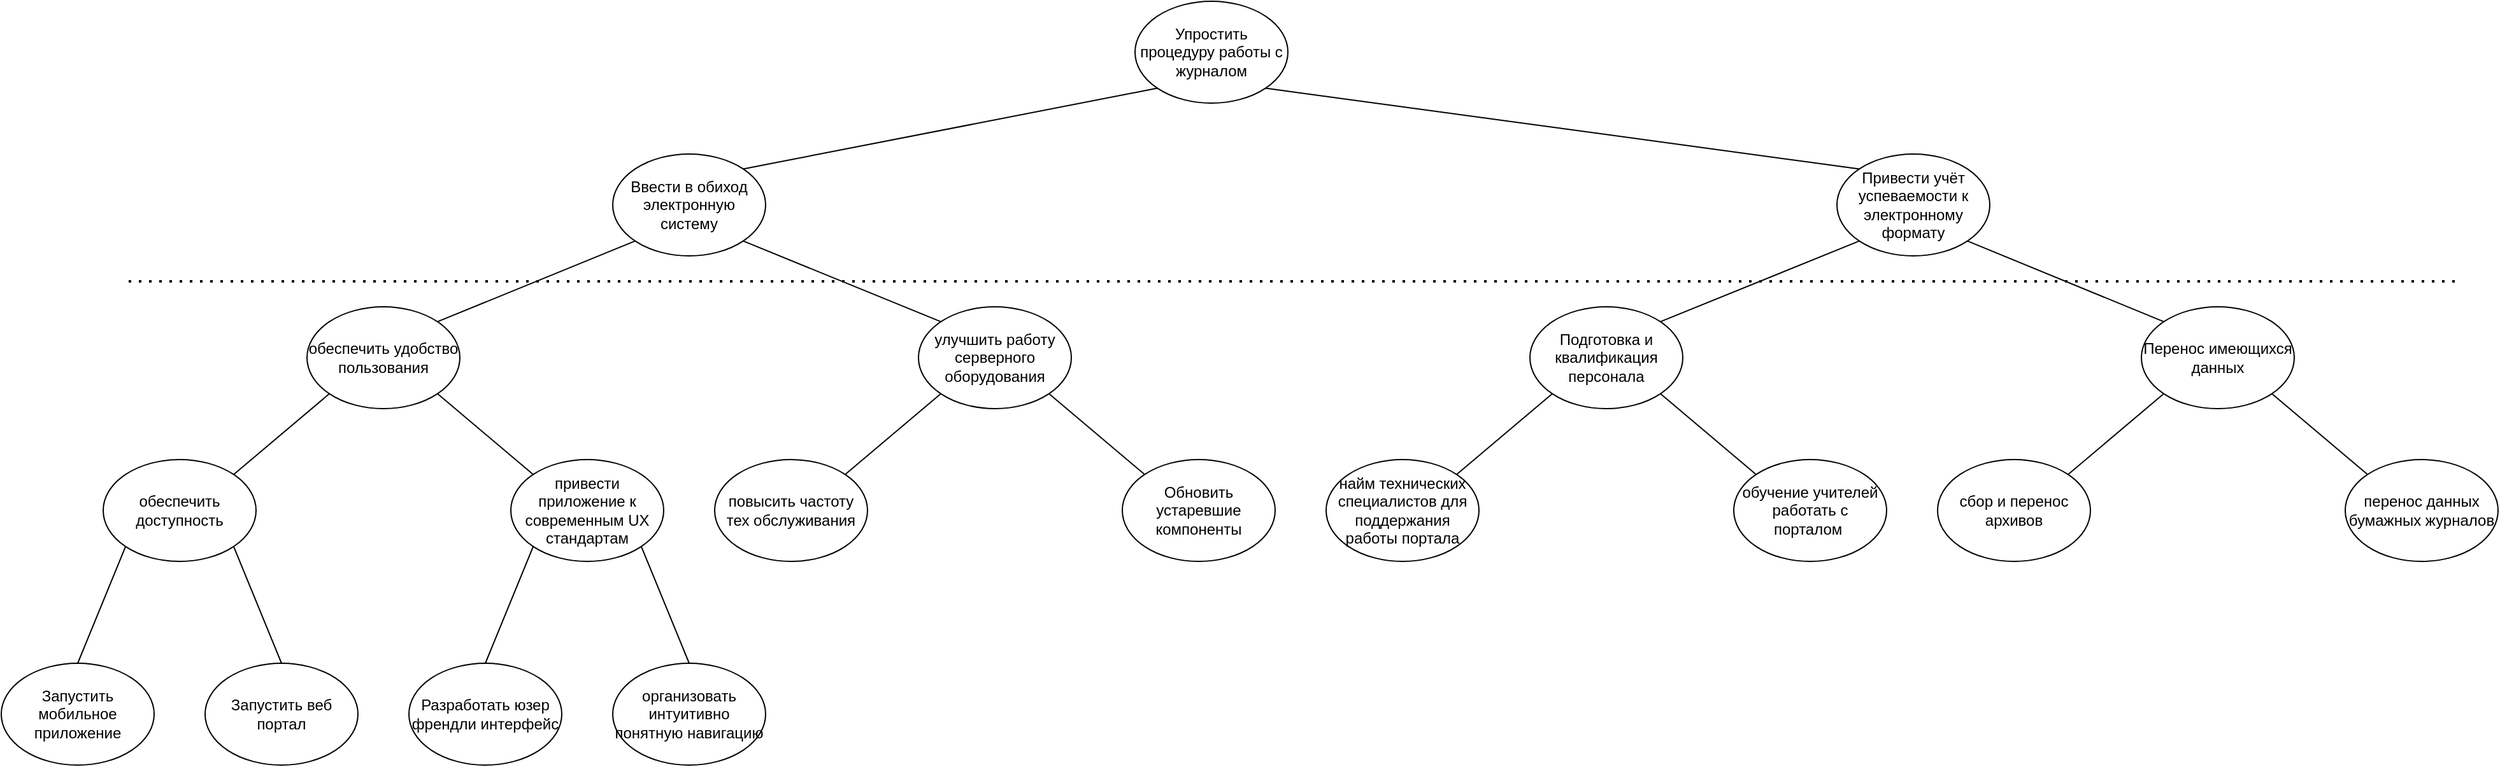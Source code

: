 <mxfile version="16.1.0" type="github">
  <diagram id="NjhTPVbKQHHZxHIw1Mg0" name="Page-1">
    <mxGraphModel dx="2933" dy="987" grid="1" gridSize="10" guides="1" tooltips="1" connect="1" arrows="1" fold="1" page="1" pageScale="1" pageWidth="827" pageHeight="1169" math="0" shadow="0">
      <root>
        <mxCell id="0" />
        <mxCell id="1" parent="0" />
        <mxCell id="x4UWKTNgoqD-uEIDpkws-1" value="Упростить процедуру работы с журналом" style="ellipse;whiteSpace=wrap;html=1;" vertex="1" parent="1">
          <mxGeometry x="690" y="40" width="120" height="80" as="geometry" />
        </mxCell>
        <mxCell id="x4UWKTNgoqD-uEIDpkws-2" value="Ввести в обиход электронную систему" style="ellipse;whiteSpace=wrap;html=1;" vertex="1" parent="1">
          <mxGeometry x="280" y="160" width="120" height="80" as="geometry" />
        </mxCell>
        <mxCell id="x4UWKTNgoqD-uEIDpkws-3" value="" style="endArrow=none;html=1;rounded=0;entryX=0;entryY=1;entryDx=0;entryDy=0;exitX=1;exitY=0;exitDx=0;exitDy=0;" edge="1" parent="1" source="x4UWKTNgoqD-uEIDpkws-2" target="x4UWKTNgoqD-uEIDpkws-1">
          <mxGeometry width="50" height="50" relative="1" as="geometry">
            <mxPoint x="390" y="240" as="sourcePoint" />
            <mxPoint x="440" y="190" as="targetPoint" />
          </mxGeometry>
        </mxCell>
        <mxCell id="x4UWKTNgoqD-uEIDpkws-4" value="обеспечить удобство пользования" style="ellipse;whiteSpace=wrap;html=1;" vertex="1" parent="1">
          <mxGeometry x="40" y="280" width="120" height="80" as="geometry" />
        </mxCell>
        <mxCell id="x4UWKTNgoqD-uEIDpkws-5" value="" style="endArrow=none;html=1;rounded=0;entryX=0;entryY=1;entryDx=0;entryDy=0;exitX=1;exitY=0;exitDx=0;exitDy=0;" edge="1" parent="1" source="x4UWKTNgoqD-uEIDpkws-4" target="x4UWKTNgoqD-uEIDpkws-2">
          <mxGeometry width="50" height="50" relative="1" as="geometry">
            <mxPoint x="60" y="320" as="sourcePoint" />
            <mxPoint x="110" y="270" as="targetPoint" />
          </mxGeometry>
        </mxCell>
        <mxCell id="x4UWKTNgoqD-uEIDpkws-6" value="обеспечить доступность" style="ellipse;whiteSpace=wrap;html=1;" vertex="1" parent="1">
          <mxGeometry x="-120" y="400" width="120" height="80" as="geometry" />
        </mxCell>
        <mxCell id="x4UWKTNgoqD-uEIDpkws-7" value="" style="endArrow=none;html=1;rounded=0;entryX=0;entryY=1;entryDx=0;entryDy=0;exitX=1;exitY=0;exitDx=0;exitDy=0;" edge="1" parent="1" source="x4UWKTNgoqD-uEIDpkws-6" target="x4UWKTNgoqD-uEIDpkws-4">
          <mxGeometry width="50" height="50" relative="1" as="geometry">
            <mxPoint y="410" as="sourcePoint" />
            <mxPoint x="50" y="360" as="targetPoint" />
            <Array as="points" />
          </mxGeometry>
        </mxCell>
        <mxCell id="x4UWKTNgoqD-uEIDpkws-8" value="Запустить мобильное приложение" style="ellipse;whiteSpace=wrap;html=1;" vertex="1" parent="1">
          <mxGeometry x="-200" y="560" width="120" height="80" as="geometry" />
        </mxCell>
        <mxCell id="x4UWKTNgoqD-uEIDpkws-9" value="" style="endArrow=none;html=1;rounded=0;entryX=0;entryY=1;entryDx=0;entryDy=0;exitX=0.5;exitY=0;exitDx=0;exitDy=0;" edge="1" parent="1" source="x4UWKTNgoqD-uEIDpkws-8" target="x4UWKTNgoqD-uEIDpkws-6">
          <mxGeometry width="50" height="50" relative="1" as="geometry">
            <mxPoint x="-160" y="560" as="sourcePoint" />
            <mxPoint x="-110" y="510" as="targetPoint" />
          </mxGeometry>
        </mxCell>
        <mxCell id="x4UWKTNgoqD-uEIDpkws-10" value="Запустить веб портал" style="ellipse;whiteSpace=wrap;html=1;" vertex="1" parent="1">
          <mxGeometry x="-40" y="560" width="120" height="80" as="geometry" />
        </mxCell>
        <mxCell id="x4UWKTNgoqD-uEIDpkws-11" value="" style="endArrow=none;html=1;rounded=0;entryX=1;entryY=1;entryDx=0;entryDy=0;exitX=0.5;exitY=0;exitDx=0;exitDy=0;" edge="1" parent="1" source="x4UWKTNgoqD-uEIDpkws-10" target="x4UWKTNgoqD-uEIDpkws-6">
          <mxGeometry width="50" height="50" relative="1" as="geometry">
            <mxPoint x="290" y="530" as="sourcePoint" />
            <mxPoint x="340" y="480" as="targetPoint" />
          </mxGeometry>
        </mxCell>
        <mxCell id="x4UWKTNgoqD-uEIDpkws-12" value="привести приложение к современным UX стандартам" style="ellipse;whiteSpace=wrap;html=1;" vertex="1" parent="1">
          <mxGeometry x="200" y="400" width="120" height="80" as="geometry" />
        </mxCell>
        <mxCell id="x4UWKTNgoqD-uEIDpkws-13" value="" style="endArrow=none;html=1;rounded=0;entryX=1;entryY=1;entryDx=0;entryDy=0;exitX=0;exitY=0;exitDx=0;exitDy=0;" edge="1" parent="1" source="x4UWKTNgoqD-uEIDpkws-12" target="x4UWKTNgoqD-uEIDpkws-4">
          <mxGeometry width="50" height="50" relative="1" as="geometry">
            <mxPoint x="310" y="370" as="sourcePoint" />
            <mxPoint x="360" y="320" as="targetPoint" />
          </mxGeometry>
        </mxCell>
        <mxCell id="x4UWKTNgoqD-uEIDpkws-14" value="Разработать юзер френдли интерфейс" style="ellipse;whiteSpace=wrap;html=1;" vertex="1" parent="1">
          <mxGeometry x="120" y="560" width="120" height="80" as="geometry" />
        </mxCell>
        <mxCell id="x4UWKTNgoqD-uEIDpkws-15" value="организовать интуитивно понятную навигацию" style="ellipse;whiteSpace=wrap;html=1;" vertex="1" parent="1">
          <mxGeometry x="280" y="560" width="120" height="80" as="geometry" />
        </mxCell>
        <mxCell id="x4UWKTNgoqD-uEIDpkws-16" value="" style="endArrow=none;html=1;rounded=0;entryX=0;entryY=1;entryDx=0;entryDy=0;exitX=0.5;exitY=0;exitDx=0;exitDy=0;" edge="1" parent="1" source="x4UWKTNgoqD-uEIDpkws-14" target="x4UWKTNgoqD-uEIDpkws-12">
          <mxGeometry width="50" height="50" relative="1" as="geometry">
            <mxPoint x="155" y="550" as="sourcePoint" />
            <mxPoint x="205" y="500" as="targetPoint" />
          </mxGeometry>
        </mxCell>
        <mxCell id="x4UWKTNgoqD-uEIDpkws-17" value="" style="endArrow=none;html=1;rounded=0;entryX=1;entryY=1;entryDx=0;entryDy=0;exitX=0.5;exitY=0;exitDx=0;exitDy=0;" edge="1" parent="1" source="x4UWKTNgoqD-uEIDpkws-15" target="x4UWKTNgoqD-uEIDpkws-12">
          <mxGeometry width="50" height="50" relative="1" as="geometry">
            <mxPoint x="390" y="420" as="sourcePoint" />
            <mxPoint x="440" y="370" as="targetPoint" />
          </mxGeometry>
        </mxCell>
        <mxCell id="x4UWKTNgoqD-uEIDpkws-18" value="улучшить работу серверного оборудования" style="ellipse;whiteSpace=wrap;html=1;" vertex="1" parent="1">
          <mxGeometry x="520" y="280" width="120" height="80" as="geometry" />
        </mxCell>
        <mxCell id="x4UWKTNgoqD-uEIDpkws-19" value="" style="endArrow=none;html=1;rounded=0;entryX=1;entryY=1;entryDx=0;entryDy=0;exitX=0;exitY=0;exitDx=0;exitDy=0;" edge="1" parent="1" source="x4UWKTNgoqD-uEIDpkws-18" target="x4UWKTNgoqD-uEIDpkws-2">
          <mxGeometry width="50" height="50" relative="1" as="geometry">
            <mxPoint x="440" y="240" as="sourcePoint" />
            <mxPoint x="490" y="190" as="targetPoint" />
          </mxGeometry>
        </mxCell>
        <mxCell id="x4UWKTNgoqD-uEIDpkws-20" value="повысить частоту тех обслуживания" style="ellipse;whiteSpace=wrap;html=1;" vertex="1" parent="1">
          <mxGeometry x="360" y="400" width="120" height="80" as="geometry" />
        </mxCell>
        <mxCell id="x4UWKTNgoqD-uEIDpkws-21" value="" style="endArrow=none;html=1;rounded=0;entryX=0;entryY=1;entryDx=0;entryDy=0;exitX=1;exitY=0;exitDx=0;exitDy=0;" edge="1" parent="1" source="x4UWKTNgoqD-uEIDpkws-20" target="x4UWKTNgoqD-uEIDpkws-18">
          <mxGeometry width="50" height="50" relative="1" as="geometry">
            <mxPoint x="480" y="410" as="sourcePoint" />
            <mxPoint x="530" y="360" as="targetPoint" />
          </mxGeometry>
        </mxCell>
        <mxCell id="x4UWKTNgoqD-uEIDpkws-22" value="Обновить устаревшие компоненты" style="ellipse;whiteSpace=wrap;html=1;" vertex="1" parent="1">
          <mxGeometry x="680" y="400" width="120" height="80" as="geometry" />
        </mxCell>
        <mxCell id="x4UWKTNgoqD-uEIDpkws-23" value="" style="endArrow=none;html=1;rounded=0;entryX=0;entryY=0;entryDx=0;entryDy=0;exitX=1;exitY=1;exitDx=0;exitDy=0;" edge="1" parent="1" source="x4UWKTNgoqD-uEIDpkws-18" target="x4UWKTNgoqD-uEIDpkws-22">
          <mxGeometry width="50" height="50" relative="1" as="geometry">
            <mxPoint x="390" y="370" as="sourcePoint" />
            <mxPoint x="440" y="320" as="targetPoint" />
          </mxGeometry>
        </mxCell>
        <mxCell id="x4UWKTNgoqD-uEIDpkws-24" value="найм технических специалистов для поддержания работы портала" style="ellipse;whiteSpace=wrap;html=1;" vertex="1" parent="1">
          <mxGeometry x="840" y="400" width="120" height="80" as="geometry" />
        </mxCell>
        <mxCell id="x4UWKTNgoqD-uEIDpkws-25" value="Подготовка и квалификация персонала" style="ellipse;whiteSpace=wrap;html=1;" vertex="1" parent="1">
          <mxGeometry x="1000" y="280" width="120" height="80" as="geometry" />
        </mxCell>
        <mxCell id="x4UWKTNgoqD-uEIDpkws-26" value="Привести учёт успеваемости к электронному формату" style="ellipse;whiteSpace=wrap;html=1;" vertex="1" parent="1">
          <mxGeometry x="1241" y="160" width="120" height="80" as="geometry" />
        </mxCell>
        <mxCell id="x4UWKTNgoqD-uEIDpkws-27" value="" style="endArrow=none;html=1;rounded=0;entryX=1;entryY=1;entryDx=0;entryDy=0;exitX=0;exitY=0;exitDx=0;exitDy=0;" edge="1" parent="1" source="x4UWKTNgoqD-uEIDpkws-26" target="x4UWKTNgoqD-uEIDpkws-1">
          <mxGeometry width="50" height="50" relative="1" as="geometry">
            <mxPoint x="1050" y="90" as="sourcePoint" />
            <mxPoint x="980" y="210" as="targetPoint" />
          </mxGeometry>
        </mxCell>
        <mxCell id="x4UWKTNgoqD-uEIDpkws-30" value="" style="endArrow=none;html=1;rounded=0;entryX=0;entryY=1;entryDx=0;entryDy=0;exitX=1;exitY=0;exitDx=0;exitDy=0;" edge="1" parent="1" source="x4UWKTNgoqD-uEIDpkws-25" target="x4UWKTNgoqD-uEIDpkws-26">
          <mxGeometry width="50" height="50" relative="1" as="geometry">
            <mxPoint x="1180" y="345" as="sourcePoint" />
            <mxPoint x="1230" y="295" as="targetPoint" />
          </mxGeometry>
        </mxCell>
        <mxCell id="x4UWKTNgoqD-uEIDpkws-31" value="" style="endArrow=none;html=1;rounded=0;entryX=0;entryY=1;entryDx=0;entryDy=0;exitX=1;exitY=0;exitDx=0;exitDy=0;" edge="1" parent="1" source="x4UWKTNgoqD-uEIDpkws-24" target="x4UWKTNgoqD-uEIDpkws-25">
          <mxGeometry width="50" height="50" relative="1" as="geometry">
            <mxPoint x="1080" y="500" as="sourcePoint" />
            <mxPoint x="1130" y="450" as="targetPoint" />
          </mxGeometry>
        </mxCell>
        <mxCell id="x4UWKTNgoqD-uEIDpkws-32" value="обучение учителей работать с порталом&amp;nbsp;" style="ellipse;whiteSpace=wrap;html=1;" vertex="1" parent="1">
          <mxGeometry x="1160" y="400" width="120" height="80" as="geometry" />
        </mxCell>
        <mxCell id="x4UWKTNgoqD-uEIDpkws-33" value="" style="endArrow=none;html=1;rounded=0;entryX=1;entryY=1;entryDx=0;entryDy=0;exitX=0;exitY=0;exitDx=0;exitDy=0;" edge="1" parent="1" source="x4UWKTNgoqD-uEIDpkws-32" target="x4UWKTNgoqD-uEIDpkws-25">
          <mxGeometry width="50" height="50" relative="1" as="geometry">
            <mxPoint x="1090" y="540" as="sourcePoint" />
            <mxPoint x="1140" y="490" as="targetPoint" />
          </mxGeometry>
        </mxCell>
        <mxCell id="x4UWKTNgoqD-uEIDpkws-34" value="Перенос имеющихся данных" style="ellipse;whiteSpace=wrap;html=1;" vertex="1" parent="1">
          <mxGeometry x="1480" y="280" width="120" height="80" as="geometry" />
        </mxCell>
        <mxCell id="x4UWKTNgoqD-uEIDpkws-35" value="" style="endArrow=none;html=1;rounded=0;entryX=1;entryY=1;entryDx=0;entryDy=0;exitX=0;exitY=0;exitDx=0;exitDy=0;" edge="1" parent="1" source="x4UWKTNgoqD-uEIDpkws-34" target="x4UWKTNgoqD-uEIDpkws-26">
          <mxGeometry width="50" height="50" relative="1" as="geometry">
            <mxPoint x="1380" y="380" as="sourcePoint" />
            <mxPoint x="1430" y="330" as="targetPoint" />
          </mxGeometry>
        </mxCell>
        <mxCell id="x4UWKTNgoqD-uEIDpkws-36" value="сбор и перенос архивов" style="ellipse;whiteSpace=wrap;html=1;" vertex="1" parent="1">
          <mxGeometry x="1320" y="400" width="120" height="80" as="geometry" />
        </mxCell>
        <mxCell id="x4UWKTNgoqD-uEIDpkws-37" value="" style="endArrow=none;html=1;rounded=0;entryX=0;entryY=1;entryDx=0;entryDy=0;exitX=1;exitY=0;exitDx=0;exitDy=0;" edge="1" parent="1" source="x4UWKTNgoqD-uEIDpkws-36" target="x4UWKTNgoqD-uEIDpkws-34">
          <mxGeometry width="50" height="50" relative="1" as="geometry">
            <mxPoint x="1490" y="460" as="sourcePoint" />
            <mxPoint x="1540" y="410" as="targetPoint" />
          </mxGeometry>
        </mxCell>
        <mxCell id="x4UWKTNgoqD-uEIDpkws-38" value="перенос данных бумажных журналов" style="ellipse;whiteSpace=wrap;html=1;" vertex="1" parent="1">
          <mxGeometry x="1640" y="400" width="120" height="80" as="geometry" />
        </mxCell>
        <mxCell id="x4UWKTNgoqD-uEIDpkws-39" value="" style="endArrow=none;html=1;rounded=0;entryX=1;entryY=1;entryDx=0;entryDy=0;exitX=0;exitY=0;exitDx=0;exitDy=0;" edge="1" parent="1" source="x4UWKTNgoqD-uEIDpkws-38" target="x4UWKTNgoqD-uEIDpkws-34">
          <mxGeometry width="50" height="50" relative="1" as="geometry">
            <mxPoint x="1620" y="540" as="sourcePoint" />
            <mxPoint x="1670" y="490" as="targetPoint" />
          </mxGeometry>
        </mxCell>
        <mxCell id="x4UWKTNgoqD-uEIDpkws-40" value="" style="endArrow=none;dashed=1;html=1;dashPattern=1 3;strokeWidth=2;rounded=0;" edge="1" parent="1">
          <mxGeometry width="50" height="50" relative="1" as="geometry">
            <mxPoint x="-100" y="260" as="sourcePoint" />
            <mxPoint x="1730" y="260" as="targetPoint" />
          </mxGeometry>
        </mxCell>
      </root>
    </mxGraphModel>
  </diagram>
</mxfile>
